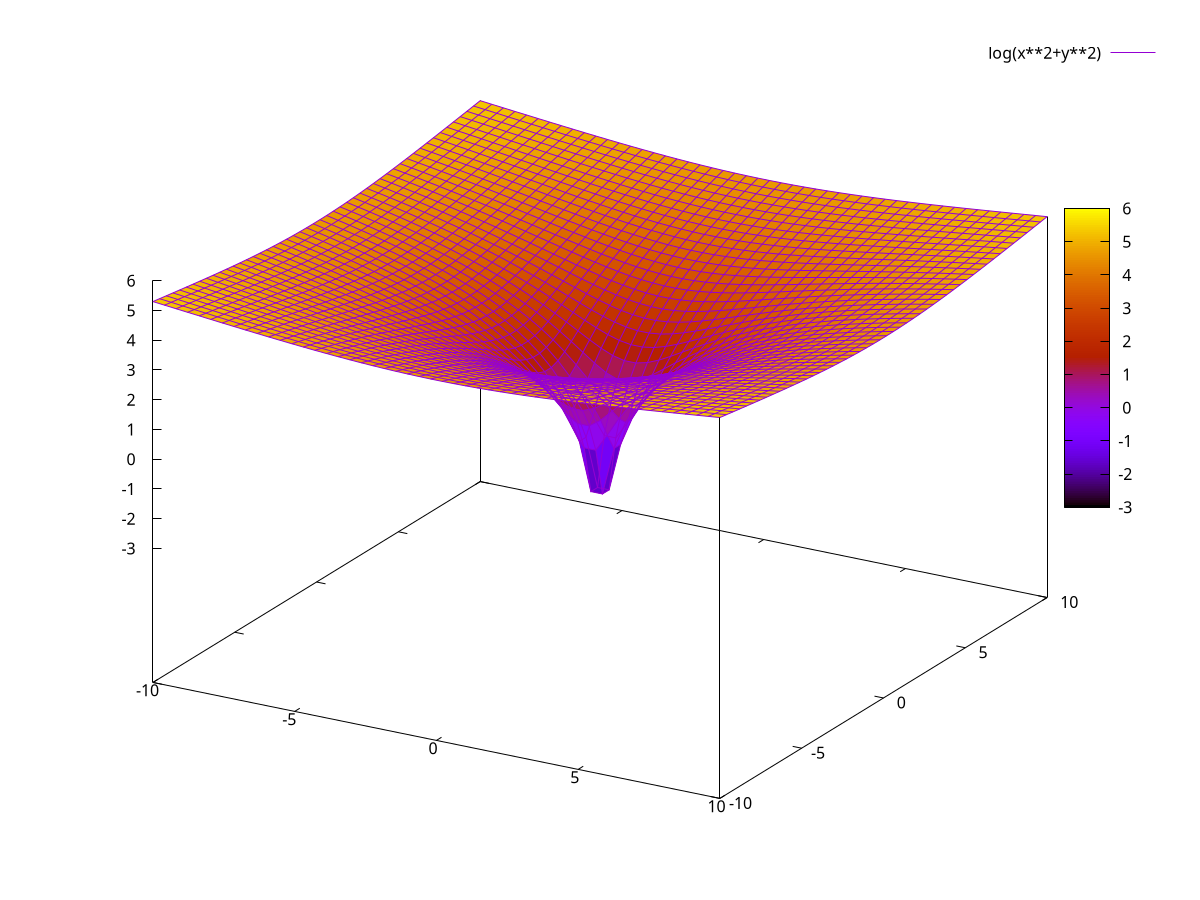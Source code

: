 set pm3d
set samples 50,50
set term jpeg
set out 'D:\Air Calculator Website\users\anonymous\image\test13.jpeg'
set isosamples 50,50
set xrange [-10:10] noreverse nowriteback
set yrange [-10:10] noreverse nowriteback
splot log(x**2+y**2)
